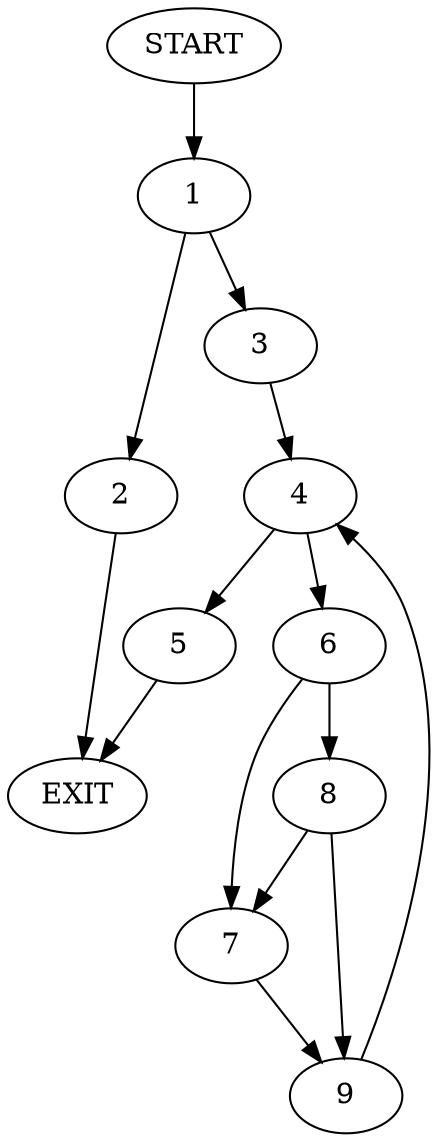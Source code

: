 digraph {
0 [label="START"]
10 [label="EXIT"]
0 -> 1
1 -> 2
1 -> 3
3 -> 4
2 -> 10
4 -> 5
4 -> 6
6 -> 7
6 -> 8
5 -> 10
7 -> 9
8 -> 7
8 -> 9
9 -> 4
}
